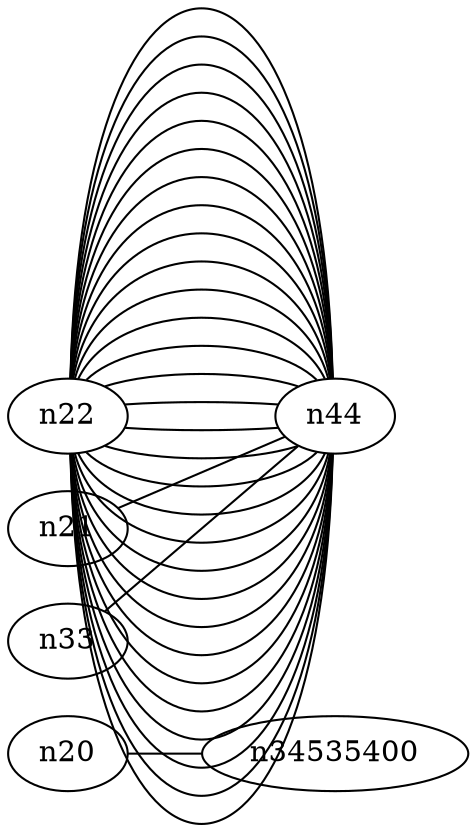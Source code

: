graph test4294967295 {
	rankdir=LR;
	n20 -- n34535400;
	n22 -- n44;
	n22 -- n44;
	n22 -- n44;
	n22 -- n44;
	n22 -- n44;
	n22 -- n44;
	n22 -- n44;
	n22 -- n44;
	n22 -- n44;
	n22 -- n44;
	n22 -- n44;
	n22 -- n44;
	n22 -- n44;
	n22 -- n44;
	n22 -- n44;
	n22 -- n44;
	n22 -- n44;
	n22 -- n44;
	n22 -- n44;
	n22 -- n44;
	n22 -- n44;
	n22 -- n44;
	n22 -- n44;
	n21 -- n44;
	n22 -- n44;
	n22 -- n44;
	n22 -- n44;
	n22 -- n44;
	n22 -- n44;
	n22 -- n44;
	n22 -- n44;
	n33 -- n44;
}

